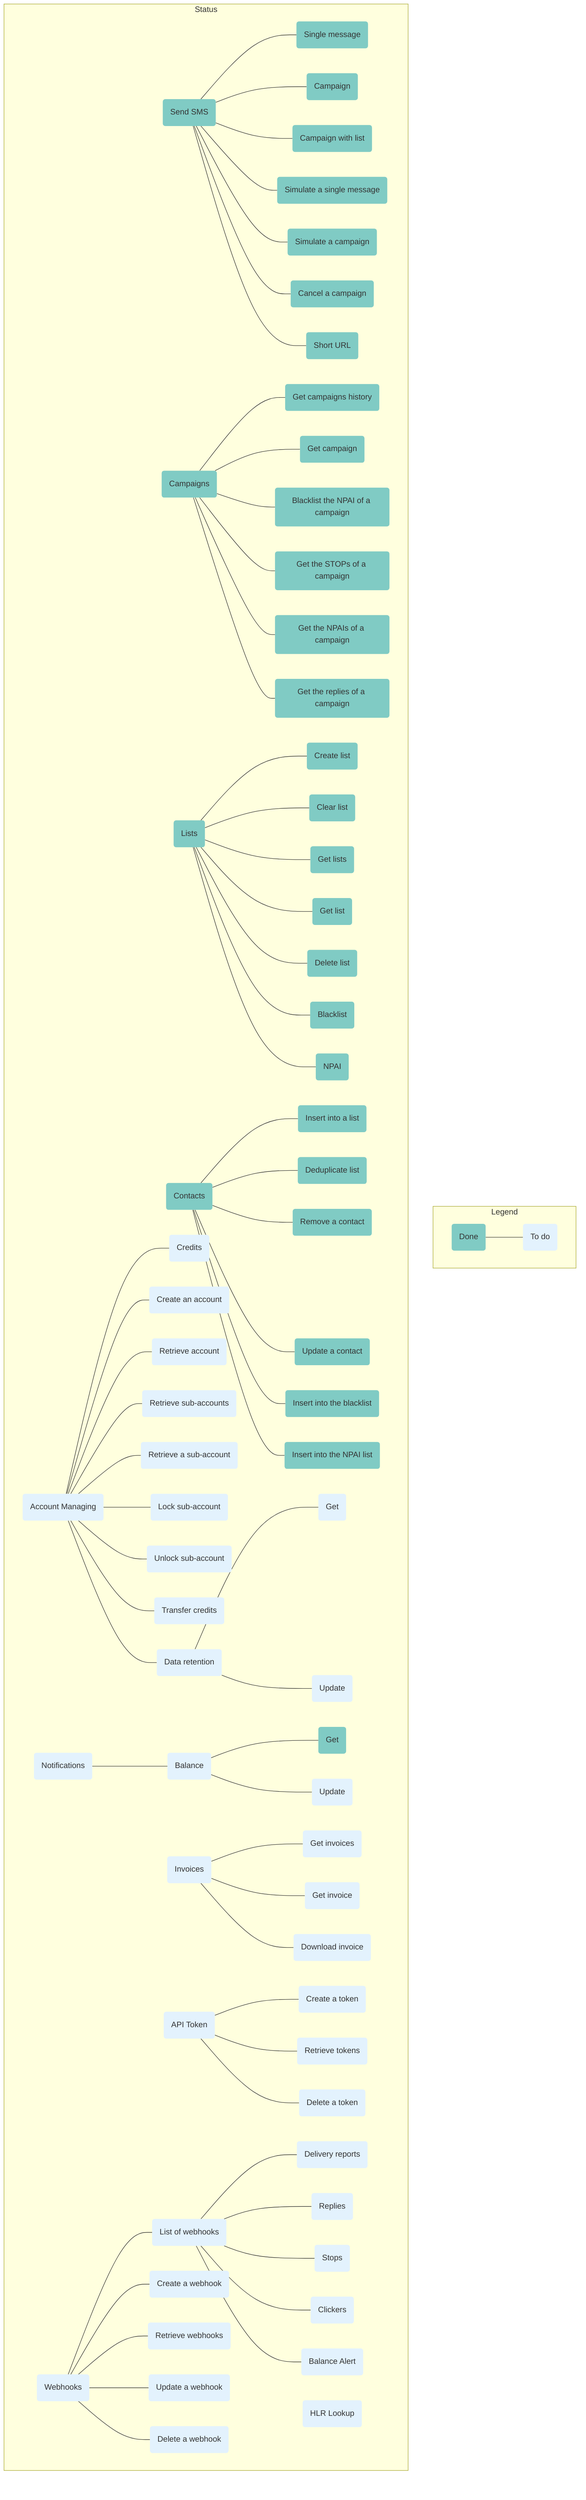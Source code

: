 flowchart BT
    subgraph Legend
        direction LR
        done(Done):::done --- todo(To do):::todo
    end
    subgraph Status
        direction LR
        sendsms(Send SMS):::done --- sendsms1(Single message):::done
        sendsms(Send SMS):::done --- sendsms2(Campaign):::done
        sendsms(Send SMS):::done --- sendsms3(Campaign with list):::done
        sendsms(Send SMS):::done --- sendsms4(Simulate a single message):::done
        sendsms(Send SMS):::done --- sendsms5(Simulate a campaign):::done
        sendsms(Send SMS):::done --- sendsms6(Cancel a campaign):::done
        sendsms(Send SMS):::done --- sendsms7(Short URL):::done
        campaigns(Campaigns):::done --- campaigns1(Get campaigns history):::done
        campaigns(Campaigns):::done --- campaigns2(Get campaign):::done
        campaigns(Campaigns):::done --- campaigns3(Blacklist the NPAI of a campaign):::done
        campaigns(Campaigns):::done --- campaigns4(Get the STOPs of a campaign):::done
        campaigns(Campaigns):::done --- campaigns5(Get the NPAIs of a campaign):::done
        campaigns(Campaigns):::done --- campaigns6(Get the replies of a campaign):::done
        lists(Lists):::done --- lists1(Create list):::done
        lists(Lists):::done --- lists2(Clear list):::done
        lists(Lists):::done --- lists3(Get lists):::done
        lists(Lists):::done --- lists4(Get list):::done
        lists(Lists):::done --- lists5(Delete list):::done
        lists(Lists):::done --- lists6(Blacklist):::done
        lists(Lists):::done --- lists7(NPAI):::done
        cont(Contacts):::done --- cont1(Insert into a list):::done
        cont(Contacts):::done --- cont2(Deduplicate list):::done
        cont(Contacts):::done --- cont3(Remove a contact):::done
        cont(Contacts):::done --- cont4(Update a contact):::done
        cont(Contacts):::done --- cont5(Insert into the blacklist):::done
        cont(Contacts):::done --- cont6(Insert into the NPAI list):::done
        accmgmt(Account Managing):::todo --- accmgmt1(Credits):::todo
        accmgmt(Account Managing):::todo --- accmgmt2(Create an account):::todo
        accmgmt(Account Managing):::todo --- accmgmt3(Retrieve account):::todo
        accmgmt(Account Managing):::todo --- accmgmt4(Retrieve sub-accounts):::todo
        accmgmt(Account Managing):::todo --- accmgmt5(Retrieve a sub-account):::todo
        accmgmt(Account Managing):::todo --- accmgmt6(Lock sub-account):::todo
        accmgmt(Account Managing):::todo --- accmgmt7(Unlock sub-account):::todo
        accmgmt(Account Managing):::todo --- accmgmt8(Transfer credits):::todo
        accmgmt(Account Managing):::todo --- accmgmt9(Data retention):::todo
        accmgmt9(Data retention):::todo --- dataretentionget(Get):::todo
        accmgmt9(Data retention):::todo --- dataretentionupdate(Update):::todo
        notif(Notifications):::todo --- notif1(Balance):::todo
        notif1(Balance):::todo --- notifget(Get):::done
        notif1(Balance):::todo --- notifupdate(Update):::todo
        invoices(Invoices):::todo --- invoices1(Get invoices):::todo
        invoices(Invoices):::todo --- invoices2(Get invoice):::todo
        invoices(Invoices):::todo --- invoices3(Download invoice):::todo
        apitoken(API Token):::todo --- apitoken1(Create a token):::todo
        apitoken(API Token):::todo --- apitoken2(Retrieve tokens):::todo
        apitoken(API Token):::todo --- apitoken3(Delete a token):::todo
        hlrlookup(HLR Lookup):::todo
        webhooks(Webhooks):::todo
        webhooks(Webhooks):::todo --- webhooks1(List of webhooks):::todo
        webhooks1(List of webhooks):::todo --- listofwebhooks1(Delivery reports):::todo
        webhooks1(List of webhooks):::todo --- listofwebhooks2(Replies):::todo
        webhooks1(List of webhooks):::todo --- listofwebhooks3(Stops):::todo
        webhooks1(List of webhooks):::todo --- listofwebhooks4(Clickers):::todo
        webhooks1(List of webhooks):::todo --- listofwebhooks5(Balance Alert):::todo
        webhooks(Webhooks):::todo --- webhooks2(Create a webhook):::todo
        webhooks(Webhooks):::todo --- webhooks3(Retrieve webhooks):::todo
        webhooks(Webhooks):::todo --- webhooks4(Update a webhook):::todo
        webhooks(Webhooks):::todo --- webhooks5(Delete a webhook):::todo
    end
    classDef done fill:#80CBC4,stroke-opacity:0;
    classDef todo fill:#E3F2FD,stroke-opacity:0;